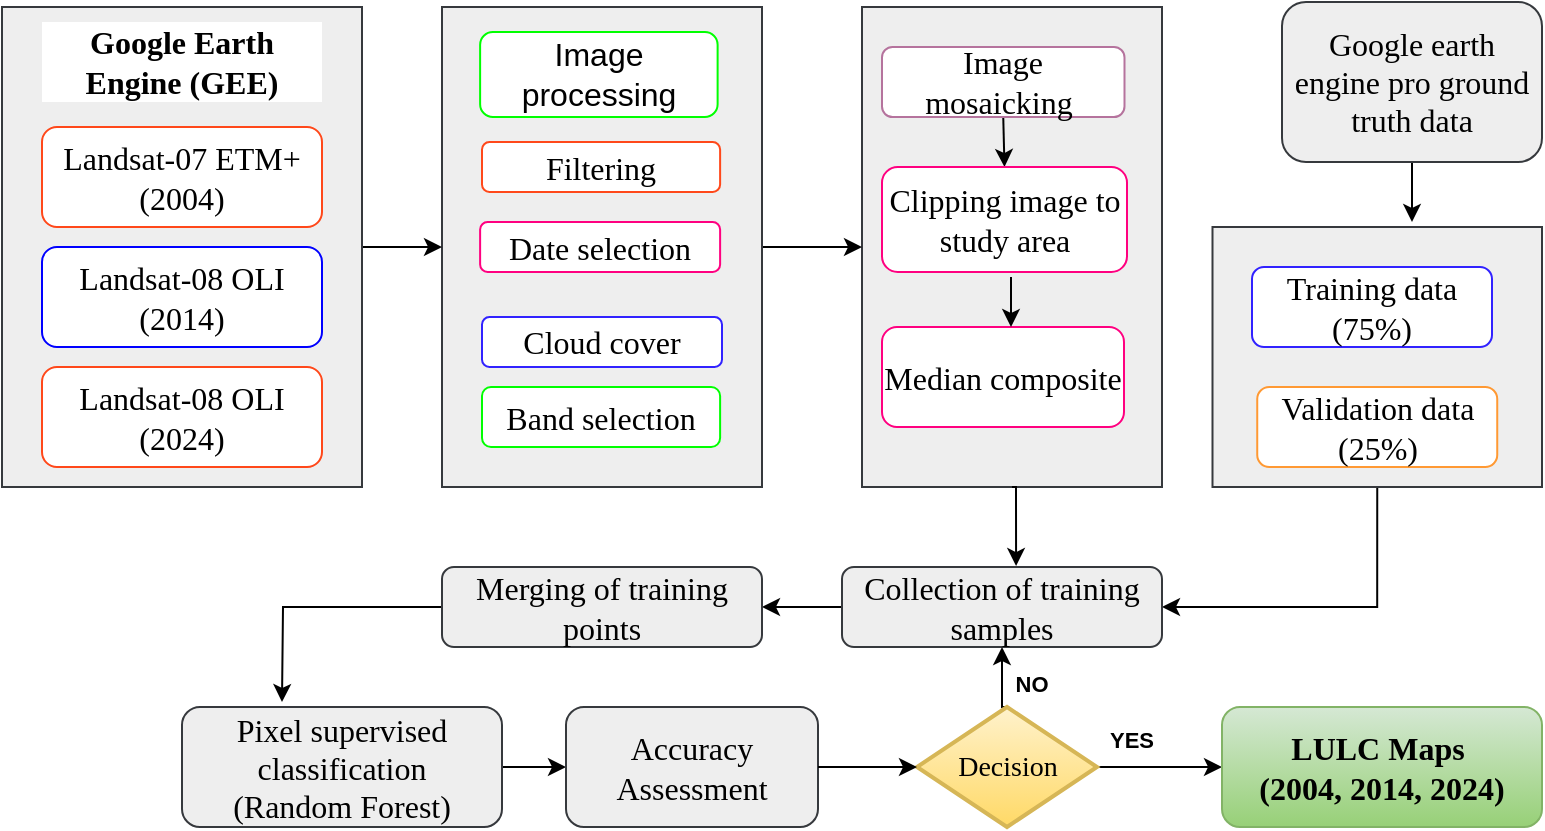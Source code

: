 <mxfile version="28.0.3">
  <diagram name="Page-1" id="bkbml11WEsmU4Ul7aOmc">
    <mxGraphModel dx="872" dy="439" grid="1" gridSize="10" guides="1" tooltips="1" connect="1" arrows="1" fold="1" page="1" pageScale="1" pageWidth="827" pageHeight="1169" math="0" shadow="0">
      <root>
        <mxCell id="0" />
        <mxCell id="1" parent="0" />
        <mxCell id="zDOtt2aKJJ8Iyy-RlzUw-36" style="edgeStyle=orthogonalEdgeStyle;rounded=0;orthogonalLoop=1;jettySize=auto;html=1;exitX=0.5;exitY=1;exitDx=0;exitDy=0;entryX=1;entryY=0.5;entryDx=0;entryDy=0;" parent="1" source="zDOtt2aKJJ8Iyy-RlzUw-34" target="zDOtt2aKJJ8Iyy-RlzUw-11" edge="1">
          <mxGeometry relative="1" as="geometry" />
        </mxCell>
        <mxCell id="zDOtt2aKJJ8Iyy-RlzUw-34" value="" style="rounded=0;whiteSpace=wrap;html=1;fillColor=#eeeeee;strokeColor=#36393d;" parent="1" vertex="1">
          <mxGeometry x="625.25" y="552.5" width="164.75" height="130" as="geometry" />
        </mxCell>
        <mxCell id="zDOtt2aKJJ8Iyy-RlzUw-33" value="" style="rounded=0;whiteSpace=wrap;html=1;fillColor=#eeeeee;strokeColor=#36393d;" parent="1" vertex="1">
          <mxGeometry x="450" y="442.5" width="150" height="240" as="geometry" />
        </mxCell>
        <mxCell id="zDOtt2aKJJ8Iyy-RlzUw-39" style="edgeStyle=orthogonalEdgeStyle;rounded=0;orthogonalLoop=1;jettySize=auto;html=1;exitX=1;exitY=0.5;exitDx=0;exitDy=0;entryX=0;entryY=0.5;entryDx=0;entryDy=0;" parent="1" source="zDOtt2aKJJ8Iyy-RlzUw-29" target="zDOtt2aKJJ8Iyy-RlzUw-33" edge="1">
          <mxGeometry relative="1" as="geometry" />
        </mxCell>
        <mxCell id="zDOtt2aKJJ8Iyy-RlzUw-29" value="" style="rounded=0;whiteSpace=wrap;html=1;fillColor=#eeeeee;strokeColor=#36393d;" parent="1" vertex="1">
          <mxGeometry x="240" y="442.5" width="160" height="240" as="geometry" />
        </mxCell>
        <mxCell id="zDOtt2aKJJ8Iyy-RlzUw-38" style="edgeStyle=orthogonalEdgeStyle;rounded=0;orthogonalLoop=1;jettySize=auto;html=1;exitX=1;exitY=0.5;exitDx=0;exitDy=0;entryX=0;entryY=0.5;entryDx=0;entryDy=0;" parent="1" source="zDOtt2aKJJ8Iyy-RlzUw-30" target="zDOtt2aKJJ8Iyy-RlzUw-29" edge="1">
          <mxGeometry relative="1" as="geometry" />
        </mxCell>
        <mxCell id="zDOtt2aKJJ8Iyy-RlzUw-30" value="" style="rounded=0;whiteSpace=wrap;html=1;fillColor=#eeeeee;strokeColor=#36393d;" parent="1" vertex="1">
          <mxGeometry x="20" y="442.5" width="180" height="240" as="geometry" />
        </mxCell>
        <mxCell id="v_S5VonyDdlzh0pliYqW-12" style="edgeStyle=orthogonalEdgeStyle;rounded=0;orthogonalLoop=1;jettySize=auto;html=1;exitX=1;exitY=0.5;exitDx=0;exitDy=0;entryX=1;entryY=0.5;entryDx=0;entryDy=0;" parent="1" edge="1">
          <mxGeometry relative="1" as="geometry">
            <mxPoint x="590" y="145" as="sourcePoint" />
          </mxGeometry>
        </mxCell>
        <mxCell id="zDOtt2aKJJ8Iyy-RlzUw-3" value="&lt;font face=&quot;Times New Roman&quot; style=&quot;font-size: 16px;&quot;&gt;Landsat-07 ETM+&lt;br&gt;(2004)&lt;/font&gt;" style="rounded=1;whiteSpace=wrap;html=1;strokeColor=#FF481A;" parent="1" vertex="1">
          <mxGeometry x="40" y="502.5" width="140" height="50" as="geometry" />
        </mxCell>
        <mxCell id="zDOtt2aKJJ8Iyy-RlzUw-5" value="&lt;font face=&quot;Times New Roman&quot; style=&quot;font-size: 16px;&quot;&gt;Landsat-08 OLI&lt;br&gt;(2014)&lt;/font&gt;" style="rounded=1;whiteSpace=wrap;html=1;strokeColor=#0000FF;" parent="1" vertex="1">
          <mxGeometry x="40" y="562.5" width="140" height="50" as="geometry" />
        </mxCell>
        <mxCell id="zDOtt2aKJJ8Iyy-RlzUw-6" value="&lt;font face=&quot;Times New Roman&quot; style=&quot;font-size: 16px;&quot;&gt;Landsat-08 OLI&lt;br&gt;(2024)&lt;/font&gt;" style="rounded=1;whiteSpace=wrap;html=1;strokeColor=#FF481A;" parent="1" vertex="1">
          <mxGeometry x="40" y="622.5" width="140" height="50" as="geometry" />
        </mxCell>
        <mxCell id="zDOtt2aKJJ8Iyy-RlzUw-40" style="edgeStyle=orthogonalEdgeStyle;rounded=0;orthogonalLoop=1;jettySize=auto;html=1;exitX=0.5;exitY=1;exitDx=0;exitDy=0;entryX=0.5;entryY=0;entryDx=0;entryDy=0;" parent="1" source="zDOtt2aKJJ8Iyy-RlzUw-8" target="zDOtt2aKJJ8Iyy-RlzUw-9" edge="1">
          <mxGeometry relative="1" as="geometry" />
        </mxCell>
        <mxCell id="zDOtt2aKJJ8Iyy-RlzUw-8" value="&lt;span style=&quot;font-size: 16px;&quot;&gt;&lt;font face=&quot;Times New Roman&quot;&gt;Image mosaicking&amp;nbsp;&lt;/font&gt;&lt;/span&gt;" style="rounded=1;whiteSpace=wrap;html=1;strokeColor=#B5739D;" parent="1" vertex="1">
          <mxGeometry x="460" y="462.5" width="121.25" height="35" as="geometry" />
        </mxCell>
        <mxCell id="zDOtt2aKJJ8Iyy-RlzUw-9" value="&lt;span style=&quot;font-size: 16px;&quot;&gt;&lt;font style=&quot;&quot; face=&quot;Times New Roman&quot;&gt;Clipping image to study area&lt;/font&gt;&lt;/span&gt;" style="rounded=1;whiteSpace=wrap;html=1;strokeColor=#FF0080;" parent="1" vertex="1">
          <mxGeometry x="460" y="522.5" width="122.5" height="52.5" as="geometry" />
        </mxCell>
        <mxCell id="zDOtt2aKJJ8Iyy-RlzUw-10" value="&lt;span style=&quot;font-size: 16px;&quot;&gt;&lt;font face=&quot;Times New Roman&quot;&gt;Median composite&lt;/font&gt;&lt;/span&gt;" style="rounded=1;whiteSpace=wrap;html=1;strokeColor=#FF0080;" parent="1" vertex="1">
          <mxGeometry x="460" y="602.5" width="121" height="50" as="geometry" />
        </mxCell>
        <mxCell id="zDOtt2aKJJ8Iyy-RlzUw-46" style="edgeStyle=orthogonalEdgeStyle;rounded=0;orthogonalLoop=1;jettySize=auto;html=1;exitX=0;exitY=0.5;exitDx=0;exitDy=0;entryX=1;entryY=0.5;entryDx=0;entryDy=0;" parent="1" source="zDOtt2aKJJ8Iyy-RlzUw-11" target="zDOtt2aKJJ8Iyy-RlzUw-12" edge="1">
          <mxGeometry relative="1" as="geometry" />
        </mxCell>
        <mxCell id="zDOtt2aKJJ8Iyy-RlzUw-11" value="&lt;span style=&quot;font-size: 16px;&quot;&gt;&lt;font style=&quot;&quot; face=&quot;Times New Roman&quot;&gt;Collection of training samples&lt;/font&gt;&lt;/span&gt;" style="rounded=1;whiteSpace=wrap;html=1;fillColor=#eeeeee;strokeColor=#36393d;" parent="1" vertex="1">
          <mxGeometry x="440" y="722.5" width="160" height="40" as="geometry" />
        </mxCell>
        <mxCell id="zDOtt2aKJJ8Iyy-RlzUw-47" style="edgeStyle=orthogonalEdgeStyle;rounded=0;orthogonalLoop=1;jettySize=auto;html=1;exitX=0;exitY=0.5;exitDx=0;exitDy=0;" parent="1" source="zDOtt2aKJJ8Iyy-RlzUw-12" edge="1">
          <mxGeometry relative="1" as="geometry">
            <mxPoint x="160" y="790" as="targetPoint" />
          </mxGeometry>
        </mxCell>
        <mxCell id="zDOtt2aKJJ8Iyy-RlzUw-12" value="&lt;span style=&quot;font-size: 16px;&quot;&gt;&lt;font face=&quot;Times New Roman&quot;&gt;Merging of training points&lt;/font&gt;&lt;/span&gt;" style="rounded=1;whiteSpace=wrap;html=1;fillColor=#eeeeee;strokeColor=#36393d;" parent="1" vertex="1">
          <mxGeometry x="240" y="722.5" width="160" height="40" as="geometry" />
        </mxCell>
        <mxCell id="zDOtt2aKJJ8Iyy-RlzUw-48" style="edgeStyle=orthogonalEdgeStyle;rounded=0;orthogonalLoop=1;jettySize=auto;html=1;exitX=1;exitY=0.5;exitDx=0;exitDy=0;entryX=0;entryY=0.5;entryDx=0;entryDy=0;" parent="1" source="zDOtt2aKJJ8Iyy-RlzUw-15" target="zDOtt2aKJJ8Iyy-RlzUw-18" edge="1">
          <mxGeometry relative="1" as="geometry" />
        </mxCell>
        <mxCell id="zDOtt2aKJJ8Iyy-RlzUw-15" value="&lt;span style=&quot;font-size: 16px;&quot;&gt;&lt;font face=&quot;Times New Roman&quot;&gt;Pixel supervised classification&lt;/font&gt;&lt;/span&gt;&lt;div&gt;&lt;span style=&quot;font-size: 16px;&quot;&gt;&lt;font face=&quot;Times New Roman&quot;&gt;(Random Forest)&lt;/font&gt;&lt;/span&gt;&lt;/div&gt;" style="rounded=1;whiteSpace=wrap;html=1;fillColor=#eeeeee;strokeColor=#36393d;" parent="1" vertex="1">
          <mxGeometry x="110" y="792.5" width="160" height="60" as="geometry" />
        </mxCell>
        <mxCell id="zDOtt2aKJJ8Iyy-RlzUw-45" style="edgeStyle=orthogonalEdgeStyle;rounded=0;orthogonalLoop=1;jettySize=auto;html=1;exitX=0.5;exitY=1;exitDx=0;exitDy=0;" parent="1" source="zDOtt2aKJJ8Iyy-RlzUw-17" edge="1">
          <mxGeometry relative="1" as="geometry">
            <mxPoint x="725" y="550" as="targetPoint" />
          </mxGeometry>
        </mxCell>
        <mxCell id="zDOtt2aKJJ8Iyy-RlzUw-17" value="&lt;span style=&quot;font-size: 16px;&quot;&gt;&lt;font face=&quot;Times New Roman&quot;&gt;Google earth engine pro ground truth data&lt;/font&gt;&lt;/span&gt;" style="rounded=1;whiteSpace=wrap;html=1;rotation=0;fillColor=#eeeeee;strokeColor=#36393d;" parent="1" vertex="1">
          <mxGeometry x="660" y="440" width="130" height="80" as="geometry" />
        </mxCell>
        <mxCell id="zDOtt2aKJJ8Iyy-RlzUw-18" value="&lt;span style=&quot;font-size: 16px;&quot;&gt;&lt;font face=&quot;Times New Roman&quot;&gt;Accuracy Assessment&lt;/font&gt;&lt;/span&gt;" style="rounded=1;whiteSpace=wrap;html=1;fillColor=#eeeeee;strokeColor=#36393d;" parent="1" vertex="1">
          <mxGeometry x="302" y="792.5" width="126" height="60" as="geometry" />
        </mxCell>
        <mxCell id="zDOtt2aKJJ8Iyy-RlzUw-20" value="&lt;span style=&quot;font-size: 16px;&quot;&gt;&lt;font face=&quot;Times New Roman&quot;&gt;Training data (75%)&lt;/font&gt;&lt;/span&gt;" style="rounded=1;whiteSpace=wrap;html=1;strokeColor=#3122FF;" parent="1" vertex="1">
          <mxGeometry x="645" y="572.5" width="120" height="40" as="geometry" />
        </mxCell>
        <mxCell id="zDOtt2aKJJ8Iyy-RlzUw-21" value="&lt;span style=&quot;font-size: 16px;&quot;&gt;&lt;font face=&quot;Times New Roman&quot;&gt;Validation data (25%)&lt;/font&gt;&lt;/span&gt;" style="rounded=1;whiteSpace=wrap;html=1;glass=0;strokeColor=#FF9933;" parent="1" vertex="1">
          <mxGeometry x="647.62" y="632.5" width="120" height="40" as="geometry" />
        </mxCell>
        <mxCell id="zDOtt2aKJJ8Iyy-RlzUw-50" style="edgeStyle=orthogonalEdgeStyle;rounded=0;orthogonalLoop=1;jettySize=auto;html=1;exitX=0.5;exitY=0;exitDx=0;exitDy=0;exitPerimeter=0;entryX=0.5;entryY=1;entryDx=0;entryDy=0;" parent="1" source="zDOtt2aKJJ8Iyy-RlzUw-22" target="zDOtt2aKJJ8Iyy-RlzUw-11" edge="1">
          <mxGeometry relative="1" as="geometry" />
        </mxCell>
        <mxCell id="zDOtt2aKJJ8Iyy-RlzUw-51" style="edgeStyle=orthogonalEdgeStyle;rounded=0;orthogonalLoop=1;jettySize=auto;html=1;exitX=1;exitY=0.5;exitDx=0;exitDy=0;exitPerimeter=0;entryX=0;entryY=0.5;entryDx=0;entryDy=0;" parent="1" source="zDOtt2aKJJ8Iyy-RlzUw-22" target="zDOtt2aKJJ8Iyy-RlzUw-23" edge="1">
          <mxGeometry relative="1" as="geometry" />
        </mxCell>
        <mxCell id="zDOtt2aKJJ8Iyy-RlzUw-22" value="&lt;font face=&quot;Times New Roman&quot; style=&quot;font-size: 14px;&quot;&gt;Decision&lt;/font&gt;" style="strokeWidth=2;html=1;shape=mxgraph.flowchart.decision;whiteSpace=wrap;fillColor=#fff2cc;strokeColor=#d6b656;gradientColor=#ffd966;" parent="1" vertex="1">
          <mxGeometry x="477.5" y="792.5" width="90" height="60" as="geometry" />
        </mxCell>
        <mxCell id="zDOtt2aKJJ8Iyy-RlzUw-23" value="&lt;span style=&quot;font-size: 16px;&quot;&gt;&lt;font face=&quot;Times New Roman&quot;&gt;&lt;b&gt;LULC Maps&amp;nbsp;&lt;/b&gt;&lt;/font&gt;&lt;/span&gt;&lt;div&gt;&lt;span style=&quot;font-size: 16px;&quot;&gt;&lt;font face=&quot;Times New Roman&quot;&gt;&lt;b&gt;(2004, 2014, 2024)&lt;/b&gt;&lt;/font&gt;&lt;/span&gt;&lt;/div&gt;" style="rounded=1;whiteSpace=wrap;html=1;fillColor=#d5e8d4;strokeColor=#82b366;gradientColor=#97d077;" parent="1" vertex="1">
          <mxGeometry x="630" y="792.5" width="160" height="60" as="geometry" />
        </mxCell>
        <mxCell id="zDOtt2aKJJ8Iyy-RlzUw-24" value="&lt;span style=&quot;font-size: 16px;&quot;&gt;Image processing&lt;/span&gt;" style="rounded=1;whiteSpace=wrap;html=1;strokeColor=#00FF00;" parent="1" vertex="1">
          <mxGeometry x="259.06" y="455" width="118.75" height="42.5" as="geometry" />
        </mxCell>
        <mxCell id="zDOtt2aKJJ8Iyy-RlzUw-25" value="&lt;span style=&quot;font-size: 16px;&quot;&gt;&lt;font style=&quot;&quot; face=&quot;Times New Roman&quot;&gt;Filtering&lt;/font&gt;&lt;/span&gt;" style="rounded=1;whiteSpace=wrap;html=1;strokeColor=#FF481A;" parent="1" vertex="1">
          <mxGeometry x="260" y="510" width="119.06" height="25" as="geometry" />
        </mxCell>
        <mxCell id="zDOtt2aKJJ8Iyy-RlzUw-26" value="&lt;span style=&quot;font-size: 16px;&quot;&gt;&lt;font style=&quot;&quot; face=&quot;Times New Roman&quot;&gt;Date selection&lt;/font&gt;&lt;/span&gt;" style="rounded=1;whiteSpace=wrap;html=1;strokeColor=#FF0080;" parent="1" vertex="1">
          <mxGeometry x="259.06" y="550" width="120" height="25" as="geometry" />
        </mxCell>
        <mxCell id="zDOtt2aKJJ8Iyy-RlzUw-27" value="&lt;span style=&quot;font-size: 16px;&quot;&gt;&lt;font style=&quot;&quot; face=&quot;Times New Roman&quot;&gt;Cloud cover&lt;/font&gt;&lt;/span&gt;" style="rounded=1;whiteSpace=wrap;html=1;strokeColor=#3122FF;" parent="1" vertex="1">
          <mxGeometry x="260" y="597.5" width="120" height="25" as="geometry" />
        </mxCell>
        <mxCell id="zDOtt2aKJJ8Iyy-RlzUw-28" value="&lt;span style=&quot;font-size: 16px;&quot;&gt;&lt;font face=&quot;Times New Roman&quot;&gt;Band selection&lt;/font&gt;&lt;/span&gt;" style="rounded=1;whiteSpace=wrap;html=1;strokeColor=#00FF00;" parent="1" vertex="1">
          <mxGeometry x="260" y="632.5" width="119.06" height="30" as="geometry" />
        </mxCell>
        <mxCell id="zDOtt2aKJJ8Iyy-RlzUw-32" value="&lt;font face=&quot;Times New Roman&quot; style=&quot;font-size: 16px;&quot;&gt;&lt;b&gt;Google Earth Engine (GEE)&lt;/b&gt;&lt;/font&gt;" style="rounded=0;whiteSpace=wrap;html=1;strokeColor=none;" parent="1" vertex="1">
          <mxGeometry x="40" y="450" width="140" height="40" as="geometry" />
        </mxCell>
        <mxCell id="zDOtt2aKJJ8Iyy-RlzUw-37" style="edgeStyle=orthogonalEdgeStyle;rounded=0;orthogonalLoop=1;jettySize=auto;html=1;exitX=0.5;exitY=1;exitDx=0;exitDy=0;entryX=0.544;entryY=-0.012;entryDx=0;entryDy=0;entryPerimeter=0;" parent="1" source="zDOtt2aKJJ8Iyy-RlzUw-33" target="zDOtt2aKJJ8Iyy-RlzUw-11" edge="1">
          <mxGeometry relative="1" as="geometry" />
        </mxCell>
        <mxCell id="zDOtt2aKJJ8Iyy-RlzUw-44" style="edgeStyle=orthogonalEdgeStyle;rounded=0;orthogonalLoop=1;jettySize=auto;html=1;exitX=0.5;exitY=1;exitDx=0;exitDy=0;entryX=0.5;entryY=0;entryDx=0;entryDy=0;" parent="1" edge="1">
          <mxGeometry relative="1" as="geometry">
            <mxPoint x="524.5" y="577.5" as="sourcePoint" />
            <mxPoint x="524.5" y="602.5" as="targetPoint" />
          </mxGeometry>
        </mxCell>
        <mxCell id="zDOtt2aKJJ8Iyy-RlzUw-49" style="edgeStyle=orthogonalEdgeStyle;rounded=0;orthogonalLoop=1;jettySize=auto;html=1;exitX=1;exitY=0.5;exitDx=0;exitDy=0;entryX=0;entryY=0.5;entryDx=0;entryDy=0;entryPerimeter=0;" parent="1" source="zDOtt2aKJJ8Iyy-RlzUw-18" target="zDOtt2aKJJ8Iyy-RlzUw-22" edge="1">
          <mxGeometry relative="1" as="geometry" />
        </mxCell>
        <mxCell id="VP8uxJyy1a4R54ASV94m-4" value="&lt;b&gt;&lt;font style=&quot;font-size: 11px;&quot;&gt;NO&lt;/font&gt;&lt;/b&gt;" style="text;strokeColor=none;align=center;fillColor=none;html=1;verticalAlign=middle;whiteSpace=wrap;rounded=0;" parent="1" vertex="1">
          <mxGeometry x="520" y="772.5" width="30" height="17.5" as="geometry" />
        </mxCell>
        <mxCell id="VP8uxJyy1a4R54ASV94m-5" value="&lt;b&gt;&lt;font style=&quot;font-size: 11px;&quot;&gt;YES&lt;/font&gt;&lt;/b&gt;" style="text;strokeColor=none;align=center;fillColor=none;html=1;verticalAlign=middle;whiteSpace=wrap;rounded=0;" parent="1" vertex="1">
          <mxGeometry x="570" y="800" width="30" height="17.5" as="geometry" />
        </mxCell>
      </root>
    </mxGraphModel>
  </diagram>
</mxfile>
